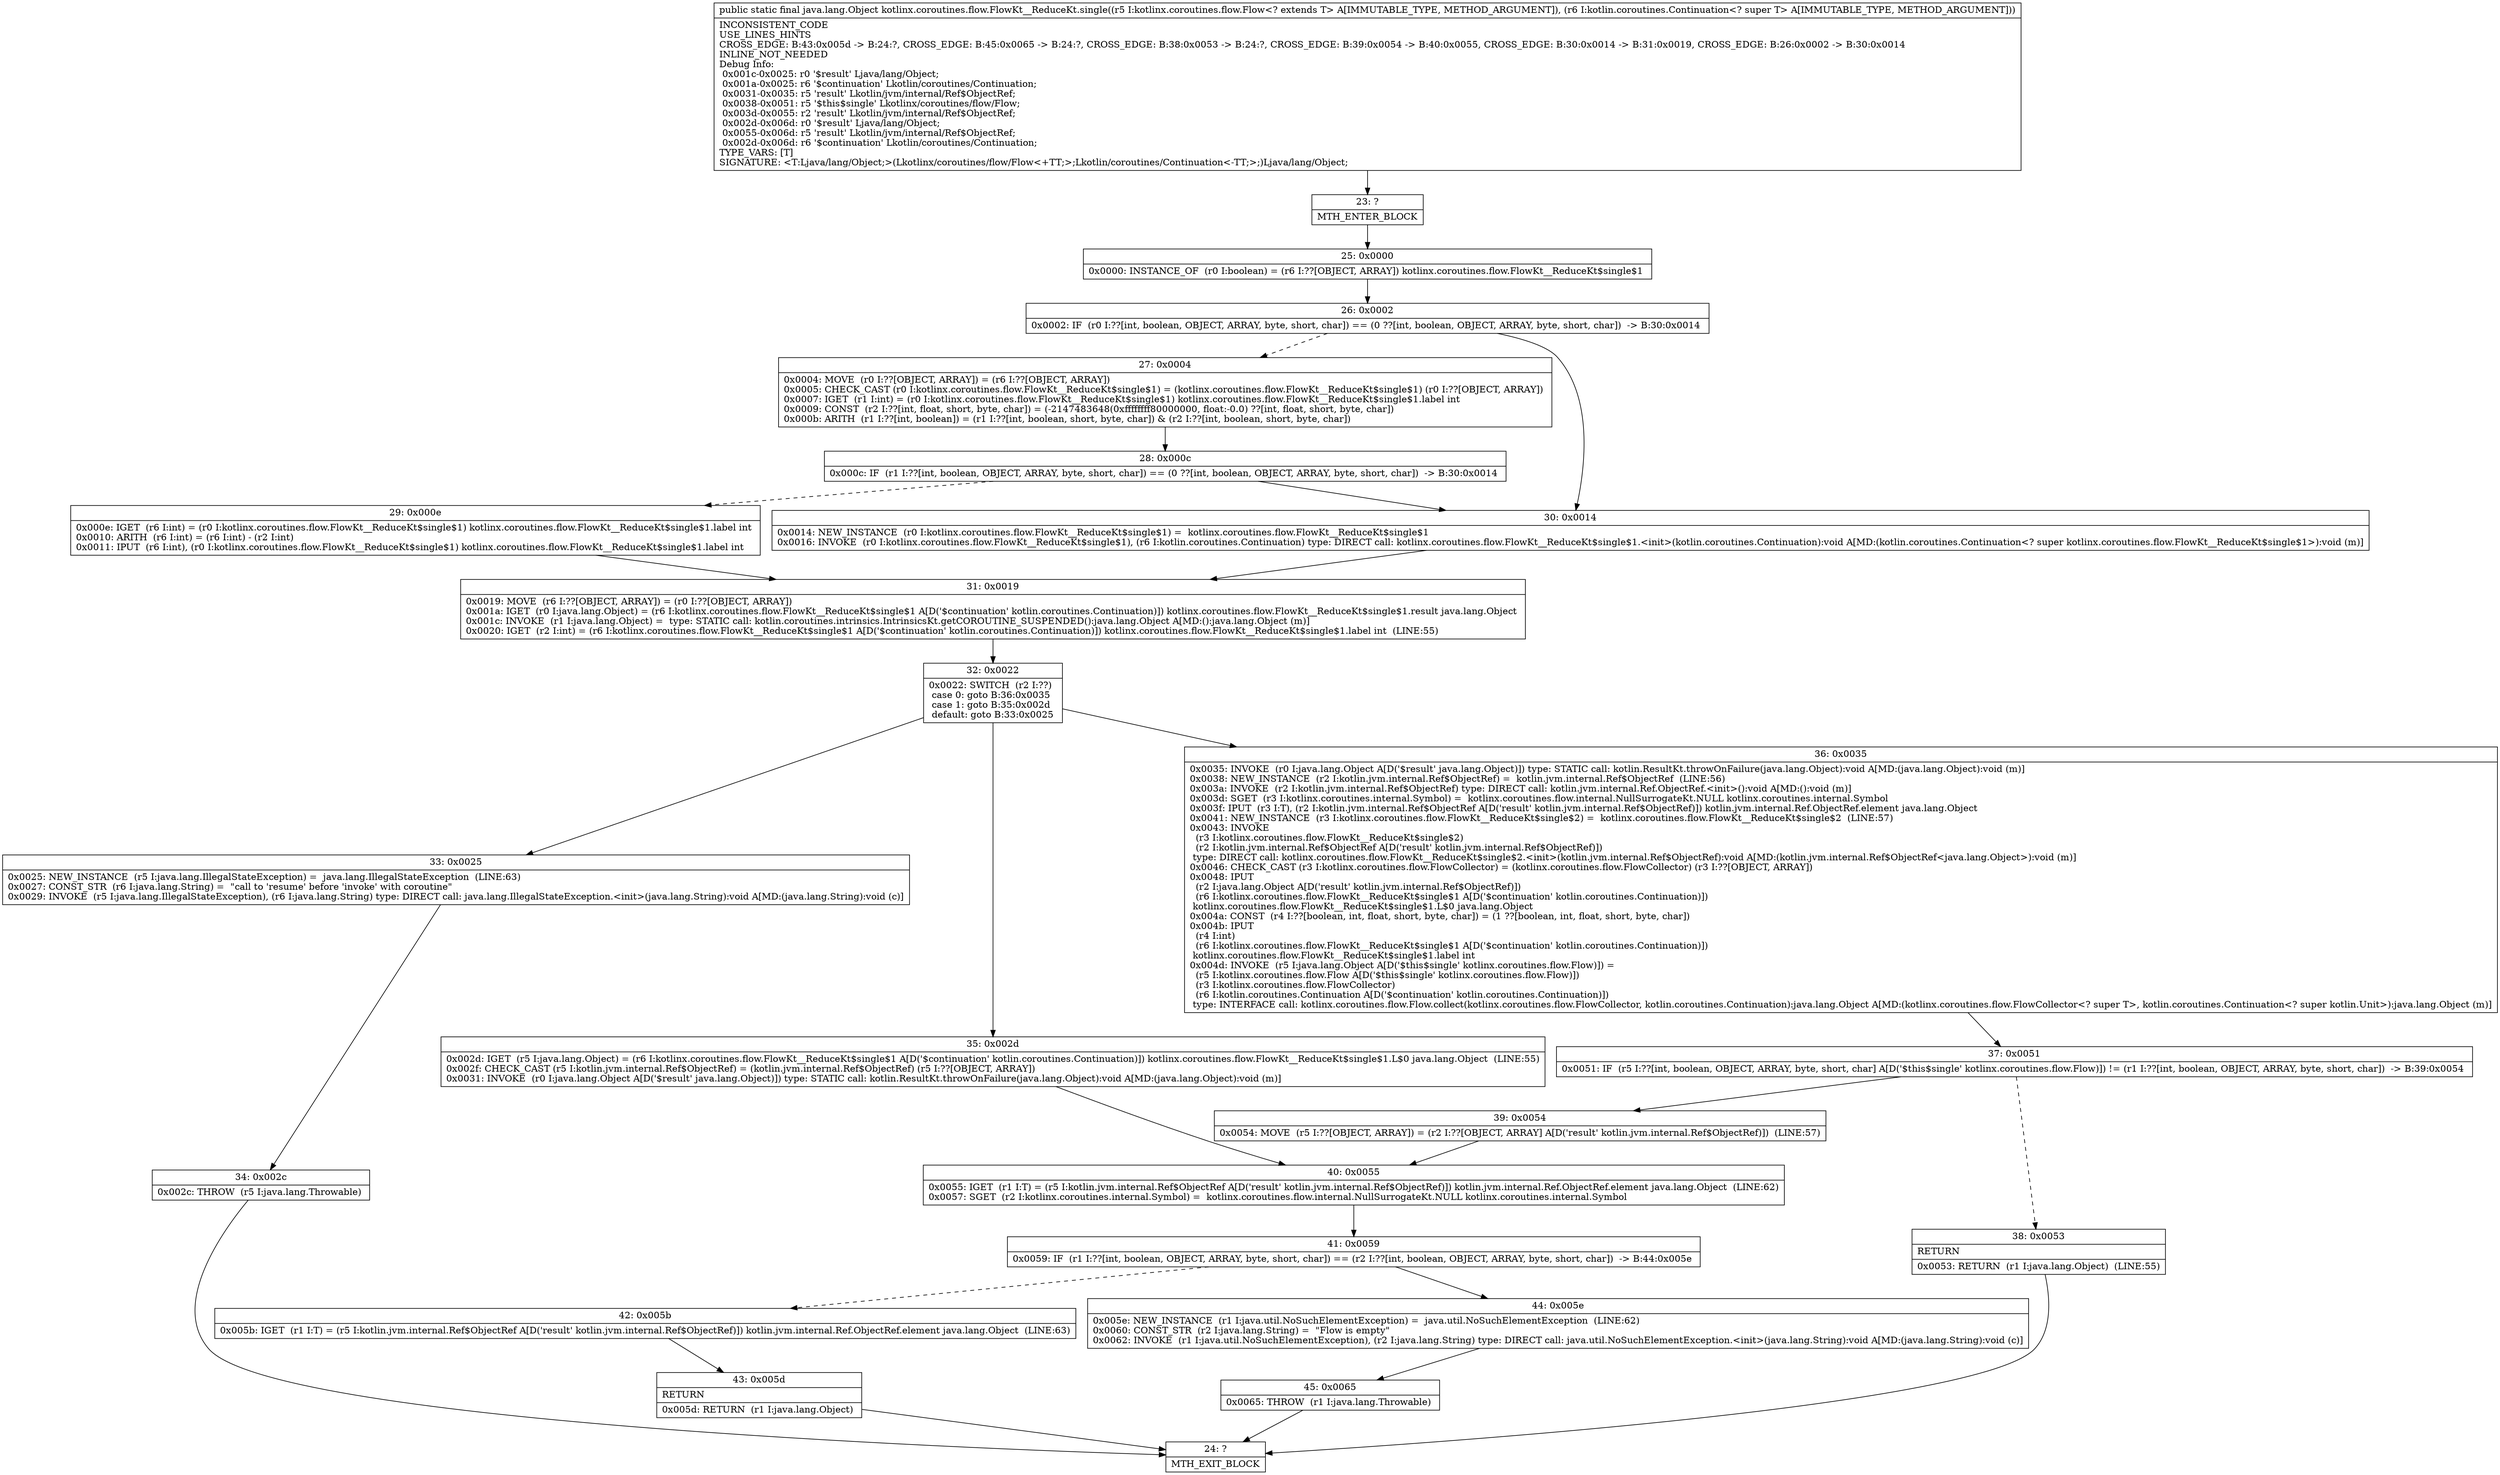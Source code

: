 digraph "CFG forkotlinx.coroutines.flow.FlowKt__ReduceKt.single(Lkotlinx\/coroutines\/flow\/Flow;Lkotlin\/coroutines\/Continuation;)Ljava\/lang\/Object;" {
Node_23 [shape=record,label="{23\:\ ?|MTH_ENTER_BLOCK\l}"];
Node_25 [shape=record,label="{25\:\ 0x0000|0x0000: INSTANCE_OF  (r0 I:boolean) = (r6 I:??[OBJECT, ARRAY]) kotlinx.coroutines.flow.FlowKt__ReduceKt$single$1 \l}"];
Node_26 [shape=record,label="{26\:\ 0x0002|0x0002: IF  (r0 I:??[int, boolean, OBJECT, ARRAY, byte, short, char]) == (0 ??[int, boolean, OBJECT, ARRAY, byte, short, char])  \-\> B:30:0x0014 \l}"];
Node_27 [shape=record,label="{27\:\ 0x0004|0x0004: MOVE  (r0 I:??[OBJECT, ARRAY]) = (r6 I:??[OBJECT, ARRAY]) \l0x0005: CHECK_CAST (r0 I:kotlinx.coroutines.flow.FlowKt__ReduceKt$single$1) = (kotlinx.coroutines.flow.FlowKt__ReduceKt$single$1) (r0 I:??[OBJECT, ARRAY]) \l0x0007: IGET  (r1 I:int) = (r0 I:kotlinx.coroutines.flow.FlowKt__ReduceKt$single$1) kotlinx.coroutines.flow.FlowKt__ReduceKt$single$1.label int \l0x0009: CONST  (r2 I:??[int, float, short, byte, char]) = (\-2147483648(0xffffffff80000000, float:\-0.0) ??[int, float, short, byte, char]) \l0x000b: ARITH  (r1 I:??[int, boolean]) = (r1 I:??[int, boolean, short, byte, char]) & (r2 I:??[int, boolean, short, byte, char]) \l}"];
Node_28 [shape=record,label="{28\:\ 0x000c|0x000c: IF  (r1 I:??[int, boolean, OBJECT, ARRAY, byte, short, char]) == (0 ??[int, boolean, OBJECT, ARRAY, byte, short, char])  \-\> B:30:0x0014 \l}"];
Node_29 [shape=record,label="{29\:\ 0x000e|0x000e: IGET  (r6 I:int) = (r0 I:kotlinx.coroutines.flow.FlowKt__ReduceKt$single$1) kotlinx.coroutines.flow.FlowKt__ReduceKt$single$1.label int \l0x0010: ARITH  (r6 I:int) = (r6 I:int) \- (r2 I:int) \l0x0011: IPUT  (r6 I:int), (r0 I:kotlinx.coroutines.flow.FlowKt__ReduceKt$single$1) kotlinx.coroutines.flow.FlowKt__ReduceKt$single$1.label int \l}"];
Node_31 [shape=record,label="{31\:\ 0x0019|0x0019: MOVE  (r6 I:??[OBJECT, ARRAY]) = (r0 I:??[OBJECT, ARRAY]) \l0x001a: IGET  (r0 I:java.lang.Object) = (r6 I:kotlinx.coroutines.flow.FlowKt__ReduceKt$single$1 A[D('$continuation' kotlin.coroutines.Continuation)]) kotlinx.coroutines.flow.FlowKt__ReduceKt$single$1.result java.lang.Object \l0x001c: INVOKE  (r1 I:java.lang.Object) =  type: STATIC call: kotlin.coroutines.intrinsics.IntrinsicsKt.getCOROUTINE_SUSPENDED():java.lang.Object A[MD:():java.lang.Object (m)]\l0x0020: IGET  (r2 I:int) = (r6 I:kotlinx.coroutines.flow.FlowKt__ReduceKt$single$1 A[D('$continuation' kotlin.coroutines.Continuation)]) kotlinx.coroutines.flow.FlowKt__ReduceKt$single$1.label int  (LINE:55)\l}"];
Node_32 [shape=record,label="{32\:\ 0x0022|0x0022: SWITCH  (r2 I:??)\l case 0: goto B:36:0x0035\l case 1: goto B:35:0x002d\l default: goto B:33:0x0025 \l}"];
Node_33 [shape=record,label="{33\:\ 0x0025|0x0025: NEW_INSTANCE  (r5 I:java.lang.IllegalStateException) =  java.lang.IllegalStateException  (LINE:63)\l0x0027: CONST_STR  (r6 I:java.lang.String) =  \"call to 'resume' before 'invoke' with coroutine\" \l0x0029: INVOKE  (r5 I:java.lang.IllegalStateException), (r6 I:java.lang.String) type: DIRECT call: java.lang.IllegalStateException.\<init\>(java.lang.String):void A[MD:(java.lang.String):void (c)]\l}"];
Node_34 [shape=record,label="{34\:\ 0x002c|0x002c: THROW  (r5 I:java.lang.Throwable) \l}"];
Node_24 [shape=record,label="{24\:\ ?|MTH_EXIT_BLOCK\l}"];
Node_35 [shape=record,label="{35\:\ 0x002d|0x002d: IGET  (r5 I:java.lang.Object) = (r6 I:kotlinx.coroutines.flow.FlowKt__ReduceKt$single$1 A[D('$continuation' kotlin.coroutines.Continuation)]) kotlinx.coroutines.flow.FlowKt__ReduceKt$single$1.L$0 java.lang.Object  (LINE:55)\l0x002f: CHECK_CAST (r5 I:kotlin.jvm.internal.Ref$ObjectRef) = (kotlin.jvm.internal.Ref$ObjectRef) (r5 I:??[OBJECT, ARRAY]) \l0x0031: INVOKE  (r0 I:java.lang.Object A[D('$result' java.lang.Object)]) type: STATIC call: kotlin.ResultKt.throwOnFailure(java.lang.Object):void A[MD:(java.lang.Object):void (m)]\l}"];
Node_40 [shape=record,label="{40\:\ 0x0055|0x0055: IGET  (r1 I:T) = (r5 I:kotlin.jvm.internal.Ref$ObjectRef A[D('result' kotlin.jvm.internal.Ref$ObjectRef)]) kotlin.jvm.internal.Ref.ObjectRef.element java.lang.Object  (LINE:62)\l0x0057: SGET  (r2 I:kotlinx.coroutines.internal.Symbol) =  kotlinx.coroutines.flow.internal.NullSurrogateKt.NULL kotlinx.coroutines.internal.Symbol \l}"];
Node_41 [shape=record,label="{41\:\ 0x0059|0x0059: IF  (r1 I:??[int, boolean, OBJECT, ARRAY, byte, short, char]) == (r2 I:??[int, boolean, OBJECT, ARRAY, byte, short, char])  \-\> B:44:0x005e \l}"];
Node_42 [shape=record,label="{42\:\ 0x005b|0x005b: IGET  (r1 I:T) = (r5 I:kotlin.jvm.internal.Ref$ObjectRef A[D('result' kotlin.jvm.internal.Ref$ObjectRef)]) kotlin.jvm.internal.Ref.ObjectRef.element java.lang.Object  (LINE:63)\l}"];
Node_43 [shape=record,label="{43\:\ 0x005d|RETURN\l|0x005d: RETURN  (r1 I:java.lang.Object) \l}"];
Node_44 [shape=record,label="{44\:\ 0x005e|0x005e: NEW_INSTANCE  (r1 I:java.util.NoSuchElementException) =  java.util.NoSuchElementException  (LINE:62)\l0x0060: CONST_STR  (r2 I:java.lang.String) =  \"Flow is empty\" \l0x0062: INVOKE  (r1 I:java.util.NoSuchElementException), (r2 I:java.lang.String) type: DIRECT call: java.util.NoSuchElementException.\<init\>(java.lang.String):void A[MD:(java.lang.String):void (c)]\l}"];
Node_45 [shape=record,label="{45\:\ 0x0065|0x0065: THROW  (r1 I:java.lang.Throwable) \l}"];
Node_36 [shape=record,label="{36\:\ 0x0035|0x0035: INVOKE  (r0 I:java.lang.Object A[D('$result' java.lang.Object)]) type: STATIC call: kotlin.ResultKt.throwOnFailure(java.lang.Object):void A[MD:(java.lang.Object):void (m)]\l0x0038: NEW_INSTANCE  (r2 I:kotlin.jvm.internal.Ref$ObjectRef) =  kotlin.jvm.internal.Ref$ObjectRef  (LINE:56)\l0x003a: INVOKE  (r2 I:kotlin.jvm.internal.Ref$ObjectRef) type: DIRECT call: kotlin.jvm.internal.Ref.ObjectRef.\<init\>():void A[MD:():void (m)]\l0x003d: SGET  (r3 I:kotlinx.coroutines.internal.Symbol) =  kotlinx.coroutines.flow.internal.NullSurrogateKt.NULL kotlinx.coroutines.internal.Symbol \l0x003f: IPUT  (r3 I:T), (r2 I:kotlin.jvm.internal.Ref$ObjectRef A[D('result' kotlin.jvm.internal.Ref$ObjectRef)]) kotlin.jvm.internal.Ref.ObjectRef.element java.lang.Object \l0x0041: NEW_INSTANCE  (r3 I:kotlinx.coroutines.flow.FlowKt__ReduceKt$single$2) =  kotlinx.coroutines.flow.FlowKt__ReduceKt$single$2  (LINE:57)\l0x0043: INVOKE  \l  (r3 I:kotlinx.coroutines.flow.FlowKt__ReduceKt$single$2)\l  (r2 I:kotlin.jvm.internal.Ref$ObjectRef A[D('result' kotlin.jvm.internal.Ref$ObjectRef)])\l type: DIRECT call: kotlinx.coroutines.flow.FlowKt__ReduceKt$single$2.\<init\>(kotlin.jvm.internal.Ref$ObjectRef):void A[MD:(kotlin.jvm.internal.Ref$ObjectRef\<java.lang.Object\>):void (m)]\l0x0046: CHECK_CAST (r3 I:kotlinx.coroutines.flow.FlowCollector) = (kotlinx.coroutines.flow.FlowCollector) (r3 I:??[OBJECT, ARRAY]) \l0x0048: IPUT  \l  (r2 I:java.lang.Object A[D('result' kotlin.jvm.internal.Ref$ObjectRef)])\l  (r6 I:kotlinx.coroutines.flow.FlowKt__ReduceKt$single$1 A[D('$continuation' kotlin.coroutines.Continuation)])\l kotlinx.coroutines.flow.FlowKt__ReduceKt$single$1.L$0 java.lang.Object \l0x004a: CONST  (r4 I:??[boolean, int, float, short, byte, char]) = (1 ??[boolean, int, float, short, byte, char]) \l0x004b: IPUT  \l  (r4 I:int)\l  (r6 I:kotlinx.coroutines.flow.FlowKt__ReduceKt$single$1 A[D('$continuation' kotlin.coroutines.Continuation)])\l kotlinx.coroutines.flow.FlowKt__ReduceKt$single$1.label int \l0x004d: INVOKE  (r5 I:java.lang.Object A[D('$this$single' kotlinx.coroutines.flow.Flow)]) = \l  (r5 I:kotlinx.coroutines.flow.Flow A[D('$this$single' kotlinx.coroutines.flow.Flow)])\l  (r3 I:kotlinx.coroutines.flow.FlowCollector)\l  (r6 I:kotlin.coroutines.Continuation A[D('$continuation' kotlin.coroutines.Continuation)])\l type: INTERFACE call: kotlinx.coroutines.flow.Flow.collect(kotlinx.coroutines.flow.FlowCollector, kotlin.coroutines.Continuation):java.lang.Object A[MD:(kotlinx.coroutines.flow.FlowCollector\<? super T\>, kotlin.coroutines.Continuation\<? super kotlin.Unit\>):java.lang.Object (m)]\l}"];
Node_37 [shape=record,label="{37\:\ 0x0051|0x0051: IF  (r5 I:??[int, boolean, OBJECT, ARRAY, byte, short, char] A[D('$this$single' kotlinx.coroutines.flow.Flow)]) != (r1 I:??[int, boolean, OBJECT, ARRAY, byte, short, char])  \-\> B:39:0x0054 \l}"];
Node_38 [shape=record,label="{38\:\ 0x0053|RETURN\l|0x0053: RETURN  (r1 I:java.lang.Object)  (LINE:55)\l}"];
Node_39 [shape=record,label="{39\:\ 0x0054|0x0054: MOVE  (r5 I:??[OBJECT, ARRAY]) = (r2 I:??[OBJECT, ARRAY] A[D('result' kotlin.jvm.internal.Ref$ObjectRef)])  (LINE:57)\l}"];
Node_30 [shape=record,label="{30\:\ 0x0014|0x0014: NEW_INSTANCE  (r0 I:kotlinx.coroutines.flow.FlowKt__ReduceKt$single$1) =  kotlinx.coroutines.flow.FlowKt__ReduceKt$single$1 \l0x0016: INVOKE  (r0 I:kotlinx.coroutines.flow.FlowKt__ReduceKt$single$1), (r6 I:kotlin.coroutines.Continuation) type: DIRECT call: kotlinx.coroutines.flow.FlowKt__ReduceKt$single$1.\<init\>(kotlin.coroutines.Continuation):void A[MD:(kotlin.coroutines.Continuation\<? super kotlinx.coroutines.flow.FlowKt__ReduceKt$single$1\>):void (m)]\l}"];
MethodNode[shape=record,label="{public static final java.lang.Object kotlinx.coroutines.flow.FlowKt__ReduceKt.single((r5 I:kotlinx.coroutines.flow.Flow\<? extends T\> A[IMMUTABLE_TYPE, METHOD_ARGUMENT]), (r6 I:kotlin.coroutines.Continuation\<? super T\> A[IMMUTABLE_TYPE, METHOD_ARGUMENT]))  | INCONSISTENT_CODE\lUSE_LINES_HINTS\lCROSS_EDGE: B:43:0x005d \-\> B:24:?, CROSS_EDGE: B:45:0x0065 \-\> B:24:?, CROSS_EDGE: B:38:0x0053 \-\> B:24:?, CROSS_EDGE: B:39:0x0054 \-\> B:40:0x0055, CROSS_EDGE: B:30:0x0014 \-\> B:31:0x0019, CROSS_EDGE: B:26:0x0002 \-\> B:30:0x0014\lINLINE_NOT_NEEDED\lDebug Info:\l  0x001c\-0x0025: r0 '$result' Ljava\/lang\/Object;\l  0x001a\-0x0025: r6 '$continuation' Lkotlin\/coroutines\/Continuation;\l  0x0031\-0x0035: r5 'result' Lkotlin\/jvm\/internal\/Ref$ObjectRef;\l  0x0038\-0x0051: r5 '$this$single' Lkotlinx\/coroutines\/flow\/Flow;\l  0x003d\-0x0055: r2 'result' Lkotlin\/jvm\/internal\/Ref$ObjectRef;\l  0x002d\-0x006d: r0 '$result' Ljava\/lang\/Object;\l  0x0055\-0x006d: r5 'result' Lkotlin\/jvm\/internal\/Ref$ObjectRef;\l  0x002d\-0x006d: r6 '$continuation' Lkotlin\/coroutines\/Continuation;\lTYPE_VARS: [T]\lSIGNATURE: \<T:Ljava\/lang\/Object;\>(Lkotlinx\/coroutines\/flow\/Flow\<+TT;\>;Lkotlin\/coroutines\/Continuation\<\-TT;\>;)Ljava\/lang\/Object;\l}"];
MethodNode -> Node_23;Node_23 -> Node_25;
Node_25 -> Node_26;
Node_26 -> Node_27[style=dashed];
Node_26 -> Node_30;
Node_27 -> Node_28;
Node_28 -> Node_29[style=dashed];
Node_28 -> Node_30;
Node_29 -> Node_31;
Node_31 -> Node_32;
Node_32 -> Node_33;
Node_32 -> Node_35;
Node_32 -> Node_36;
Node_33 -> Node_34;
Node_34 -> Node_24;
Node_35 -> Node_40;
Node_40 -> Node_41;
Node_41 -> Node_42[style=dashed];
Node_41 -> Node_44;
Node_42 -> Node_43;
Node_43 -> Node_24;
Node_44 -> Node_45;
Node_45 -> Node_24;
Node_36 -> Node_37;
Node_37 -> Node_38[style=dashed];
Node_37 -> Node_39;
Node_38 -> Node_24;
Node_39 -> Node_40;
Node_30 -> Node_31;
}

